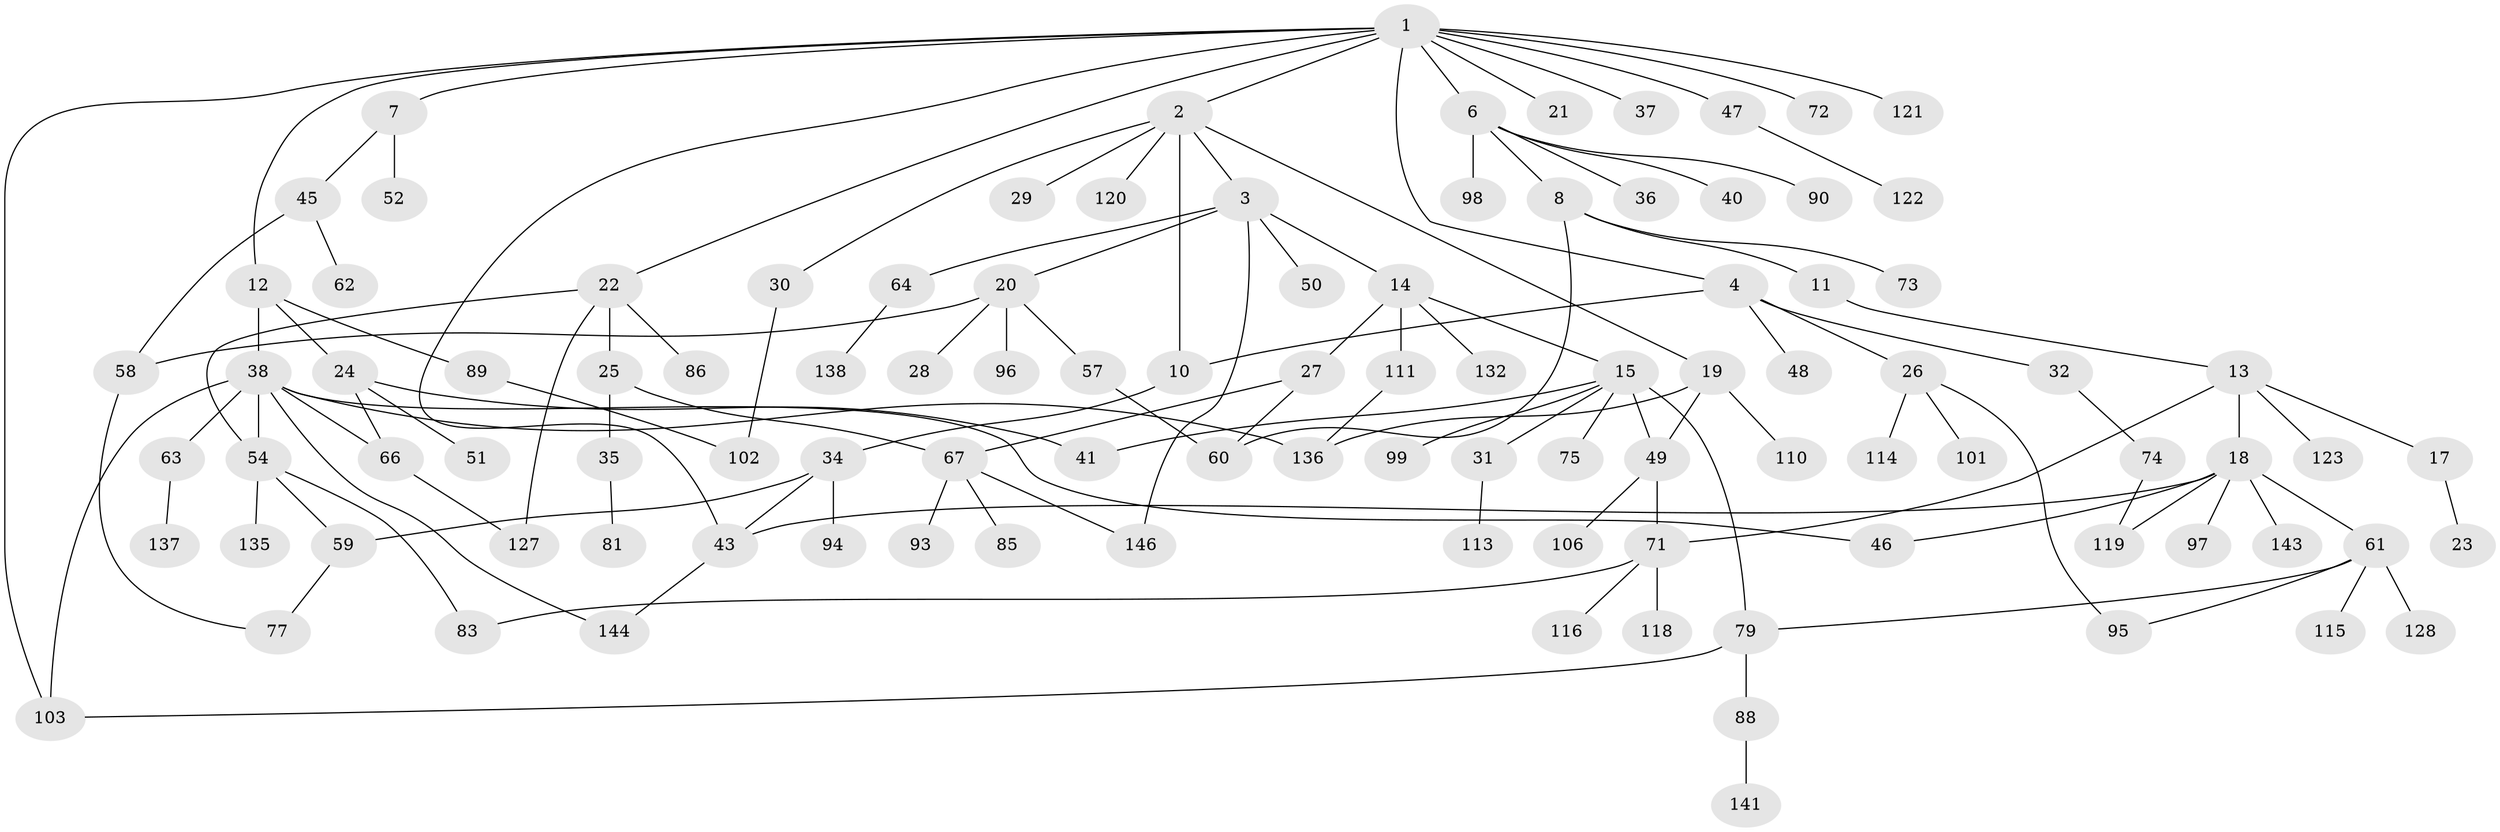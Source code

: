 // original degree distribution, {8: 0.006711409395973154, 6: 0.020134228187919462, 5: 0.06711409395973154, 7: 0.013422818791946308, 4: 0.08053691275167785, 3: 0.174496644295302, 2: 0.26174496644295303, 1: 0.37583892617449666}
// Generated by graph-tools (version 1.1) at 2025/41/03/06/25 10:41:27]
// undirected, 104 vertices, 130 edges
graph export_dot {
graph [start="1"]
  node [color=gray90,style=filled];
  1 [super="+5"];
  2 [super="+16"];
  3 [super="+33"];
  4 [super="+125"];
  6 [super="+9"];
  7 [super="+76"];
  8 [super="+65"];
  10;
  11 [super="+117"];
  12;
  13 [super="+105"];
  14 [super="+69"];
  15 [super="+78"];
  17;
  18 [super="+70"];
  19 [super="+44"];
  20 [super="+134"];
  21;
  22 [super="+107"];
  23 [super="+42"];
  24 [super="+139"];
  25 [super="+53"];
  26 [super="+100"];
  27 [super="+55"];
  28;
  29;
  30;
  31;
  32 [super="+148"];
  34 [super="+39"];
  35;
  36;
  37;
  38 [super="+91"];
  40;
  41 [super="+130"];
  43 [super="+145"];
  45 [super="+56"];
  46 [super="+126"];
  47;
  48;
  49 [super="+68"];
  50;
  51;
  52 [super="+142"];
  54 [super="+112"];
  57;
  58;
  59 [super="+80"];
  60 [super="+82"];
  61 [super="+87"];
  62 [super="+84"];
  63;
  64 [super="+108"];
  66;
  67;
  71 [super="+109"];
  72;
  73;
  74;
  75 [super="+149"];
  77 [super="+104"];
  79;
  81;
  83;
  85;
  86;
  88 [super="+92"];
  89 [super="+124"];
  90 [super="+129"];
  93;
  94;
  95;
  96;
  97;
  98;
  99;
  101 [super="+131"];
  102;
  103;
  106;
  110;
  111 [super="+133"];
  113;
  114;
  115;
  116;
  118;
  119;
  120;
  121;
  122;
  123;
  127;
  128;
  132 [super="+140"];
  135;
  136 [super="+147"];
  137;
  138;
  141;
  143;
  144;
  146;
  1 -- 2;
  1 -- 4;
  1 -- 7;
  1 -- 12;
  1 -- 22;
  1 -- 47;
  1 -- 121;
  1 -- 37;
  1 -- 6;
  1 -- 103;
  1 -- 72;
  1 -- 21;
  1 -- 43;
  2 -- 3;
  2 -- 29;
  2 -- 30;
  2 -- 120;
  2 -- 19;
  2 -- 10;
  3 -- 14;
  3 -- 20;
  3 -- 64;
  3 -- 50;
  3 -- 146;
  4 -- 10;
  4 -- 26;
  4 -- 32;
  4 -- 48;
  6 -- 8;
  6 -- 36;
  6 -- 40;
  6 -- 90;
  6 -- 98;
  7 -- 45;
  7 -- 52;
  8 -- 11;
  8 -- 60;
  8 -- 73;
  10 -- 34;
  11 -- 13;
  12 -- 24;
  12 -- 38;
  12 -- 89;
  13 -- 17;
  13 -- 18;
  13 -- 123;
  13 -- 71;
  14 -- 15;
  14 -- 27;
  14 -- 132;
  14 -- 111;
  15 -- 31;
  15 -- 75;
  15 -- 41;
  15 -- 99;
  15 -- 79;
  15 -- 49;
  17 -- 23;
  18 -- 46;
  18 -- 61;
  18 -- 143;
  18 -- 43;
  18 -- 97;
  18 -- 119;
  19 -- 110;
  19 -- 49;
  19 -- 136;
  20 -- 28;
  20 -- 57;
  20 -- 96;
  20 -- 58;
  22 -- 25;
  22 -- 86;
  22 -- 54;
  22 -- 127;
  24 -- 41;
  24 -- 51;
  24 -- 66;
  25 -- 35;
  25 -- 67;
  26 -- 95;
  26 -- 101;
  26 -- 114;
  27 -- 67;
  27 -- 60;
  30 -- 102;
  31 -- 113;
  32 -- 74;
  34 -- 43;
  34 -- 59;
  34 -- 94;
  35 -- 81;
  38 -- 54;
  38 -- 63;
  38 -- 144;
  38 -- 136;
  38 -- 103;
  38 -- 46;
  38 -- 66;
  43 -- 144;
  45 -- 58;
  45 -- 62;
  47 -- 122;
  49 -- 71;
  49 -- 106;
  54 -- 135;
  54 -- 83;
  54 -- 59;
  57 -- 60;
  58 -- 77;
  59 -- 77;
  61 -- 128;
  61 -- 79;
  61 -- 115;
  61 -- 95;
  63 -- 137;
  64 -- 138;
  66 -- 127;
  67 -- 85;
  67 -- 93;
  67 -- 146;
  71 -- 83;
  71 -- 116;
  71 -- 118;
  74 -- 119;
  79 -- 88;
  79 -- 103;
  88 -- 141;
  89 -- 102;
  111 -- 136;
}
